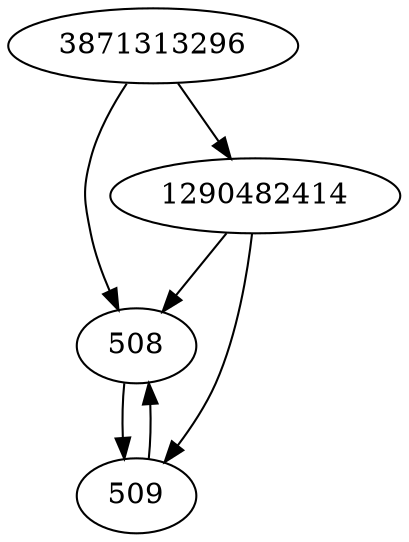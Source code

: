 strict digraph  {
3871313296;
508;
509;
1290482414;
3871313296 -> 1290482414;
3871313296 -> 508;
508 -> 509;
509 -> 508;
1290482414 -> 508;
1290482414 -> 509;
}
